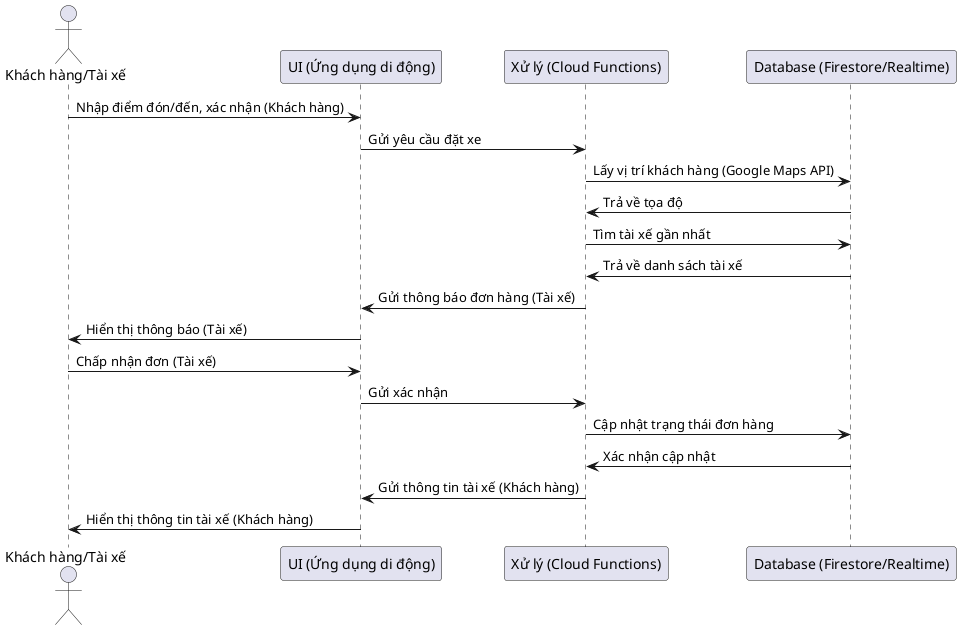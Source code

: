 @startuml Hailing-Sequence

actor "Khách hàng/Tài xế" as User
participant "UI (Ứng dụng di động)" as UI
participant "Xử lý (Cloud Functions)" as XuLy
participant "Database (Firestore/Realtime)" as Database

User -> UI: Nhập điểm đón/đến, xác nhận (Khách hàng)
UI -> XuLy: Gửi yêu cầu đặt xe
XuLy -> Database: Lấy vị trí khách hàng (Google Maps API)
Database -> XuLy: Trả về tọa độ
XuLy -> Database: Tìm tài xế gần nhất
Database -> XuLy: Trả về danh sách tài xế
XuLy -> UI: Gửi thông báo đơn hàng (Tài xế)
UI -> User: Hiển thị thông báo (Tài xế)

User -> UI: Chấp nhận đơn (Tài xế)
UI -> XuLy: Gửi xác nhận
XuLy -> Database: Cập nhật trạng thái đơn hàng
Database -> XuLy: Xác nhận cập nhật
XuLy -> UI: Gửi thông tin tài xế (Khách hàng)
UI -> User: Hiển thị thông tin tài xế (Khách hàng)

@enduml
